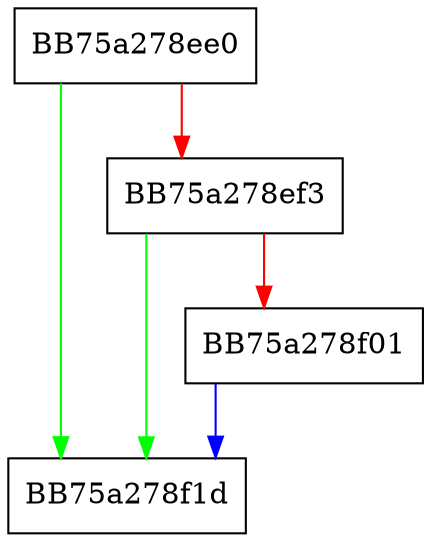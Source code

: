 digraph setRawDateNumber {
  node [shape="box"];
  graph [splines=ortho];
  BB75a278ee0 -> BB75a278f1d [color="green"];
  BB75a278ee0 -> BB75a278ef3 [color="red"];
  BB75a278ef3 -> BB75a278f1d [color="green"];
  BB75a278ef3 -> BB75a278f01 [color="red"];
  BB75a278f01 -> BB75a278f1d [color="blue"];
}